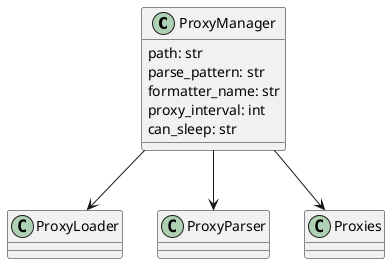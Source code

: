 @startuml
class ProxyManager{
      path: str
      parse_pattern: str
      formatter_name: str
      proxy_interval: int
      can_sleep: str
}
ProxyManager --> ProxyLoader
ProxyManager --> ProxyParser
ProxyManager --> Proxies

@enduml